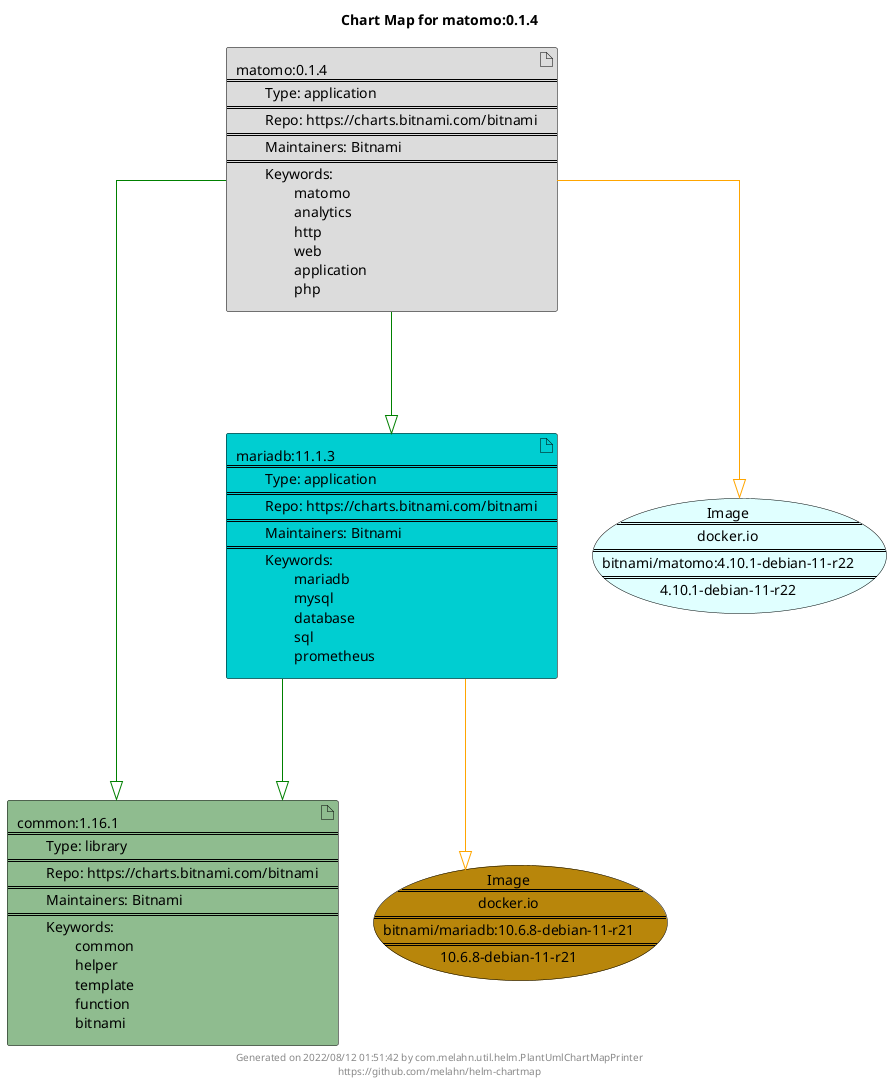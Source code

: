 @startuml
skinparam linetype ortho
skinparam backgroundColor white
skinparam usecaseBorderColor black
skinparam usecaseArrowColor LightSlateGray
skinparam artifactBorderColor black
skinparam artifactArrowColor LightSlateGray

title Chart Map for matomo:0.1.4

'There are 3 referenced Helm Charts
artifact "common:1.16.1\n====\n\tType: library\n====\n\tRepo: https://charts.bitnami.com/bitnami\n====\n\tMaintainers: Bitnami\n====\n\tKeywords: \n\t\tcommon\n\t\thelper\n\t\ttemplate\n\t\tfunction\n\t\tbitnami" as common_1_16_1 #DarkSeaGreen
artifact "matomo:0.1.4\n====\n\tType: application\n====\n\tRepo: https://charts.bitnami.com/bitnami\n====\n\tMaintainers: Bitnami\n====\n\tKeywords: \n\t\tmatomo\n\t\tanalytics\n\t\thttp\n\t\tweb\n\t\tapplication\n\t\tphp" as matomo_0_1_4 #Gainsboro
artifact "mariadb:11.1.3\n====\n\tType: application\n====\n\tRepo: https://charts.bitnami.com/bitnami\n====\n\tMaintainers: Bitnami\n====\n\tKeywords: \n\t\tmariadb\n\t\tmysql\n\t\tdatabase\n\t\tsql\n\t\tprometheus" as mariadb_11_1_3 #DarkTurquoise

'There are 2 referenced Docker Images
usecase "Image\n====\ndocker.io\n====\nbitnami/mariadb:10.6.8-debian-11-r21\n====\n10.6.8-debian-11-r21" as docker_io_bitnami_mariadb_10_6_8_debian_11_r21 #DarkGoldenRod
usecase "Image\n====\ndocker.io\n====\nbitnami/matomo:4.10.1-debian-11-r22\n====\n4.10.1-debian-11-r22" as docker_io_bitnami_matomo_4_10_1_debian_11_r22 #LightCyan

'Chart Dependencies
matomo_0_1_4--[#green]-|>mariadb_11_1_3
mariadb_11_1_3--[#green]-|>common_1_16_1
matomo_0_1_4--[#green]-|>common_1_16_1
matomo_0_1_4--[#orange]-|>docker_io_bitnami_matomo_4_10_1_debian_11_r22
mariadb_11_1_3--[#orange]-|>docker_io_bitnami_mariadb_10_6_8_debian_11_r21

center footer Generated on 2022/08/12 01:51:42 by com.melahn.util.helm.PlantUmlChartMapPrinter\nhttps://github.com/melahn/helm-chartmap
@enduml
